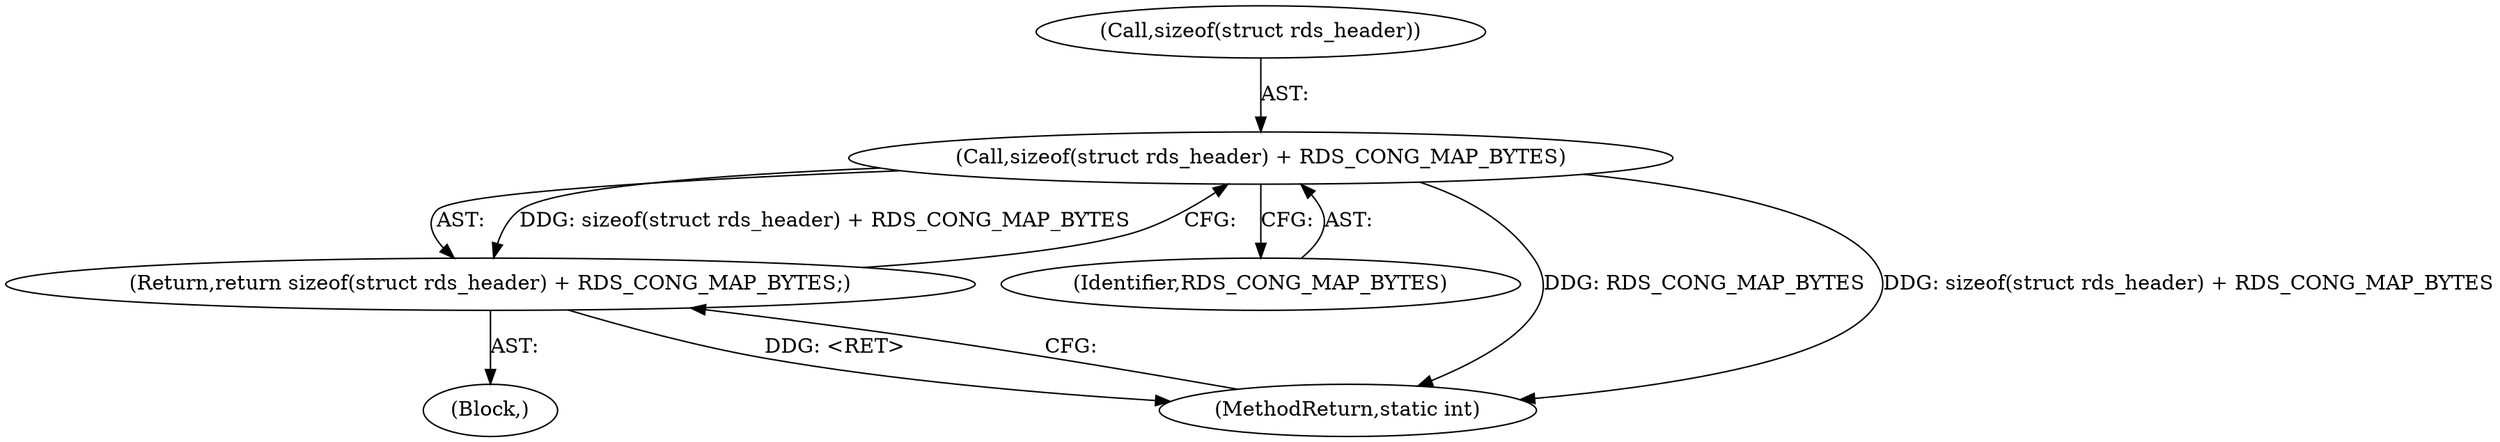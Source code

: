 digraph "0_linux_6094628bfd94323fc1cea05ec2c6affd98c18f7f_0@API" {
"1000129" [label="(Call,sizeof(struct rds_header) + RDS_CONG_MAP_BYTES)"];
"1000128" [label="(Return,return sizeof(struct rds_header) + RDS_CONG_MAP_BYTES;)"];
"1000129" [label="(Call,sizeof(struct rds_header) + RDS_CONG_MAP_BYTES)"];
"1000132" [label="(Identifier,RDS_CONG_MAP_BYTES)"];
"1000119" [label="(Block,)"];
"1000128" [label="(Return,return sizeof(struct rds_header) + RDS_CONG_MAP_BYTES;)"];
"1000192" [label="(MethodReturn,static int)"];
"1000130" [label="(Call,sizeof(struct rds_header))"];
"1000129" -> "1000128"  [label="AST: "];
"1000129" -> "1000132"  [label="CFG: "];
"1000130" -> "1000129"  [label="AST: "];
"1000132" -> "1000129"  [label="AST: "];
"1000128" -> "1000129"  [label="CFG: "];
"1000129" -> "1000192"  [label="DDG: RDS_CONG_MAP_BYTES"];
"1000129" -> "1000192"  [label="DDG: sizeof(struct rds_header) + RDS_CONG_MAP_BYTES"];
"1000129" -> "1000128"  [label="DDG: sizeof(struct rds_header) + RDS_CONG_MAP_BYTES"];
"1000128" -> "1000119"  [label="AST: "];
"1000192" -> "1000128"  [label="CFG: "];
"1000128" -> "1000192"  [label="DDG: <RET>"];
}
